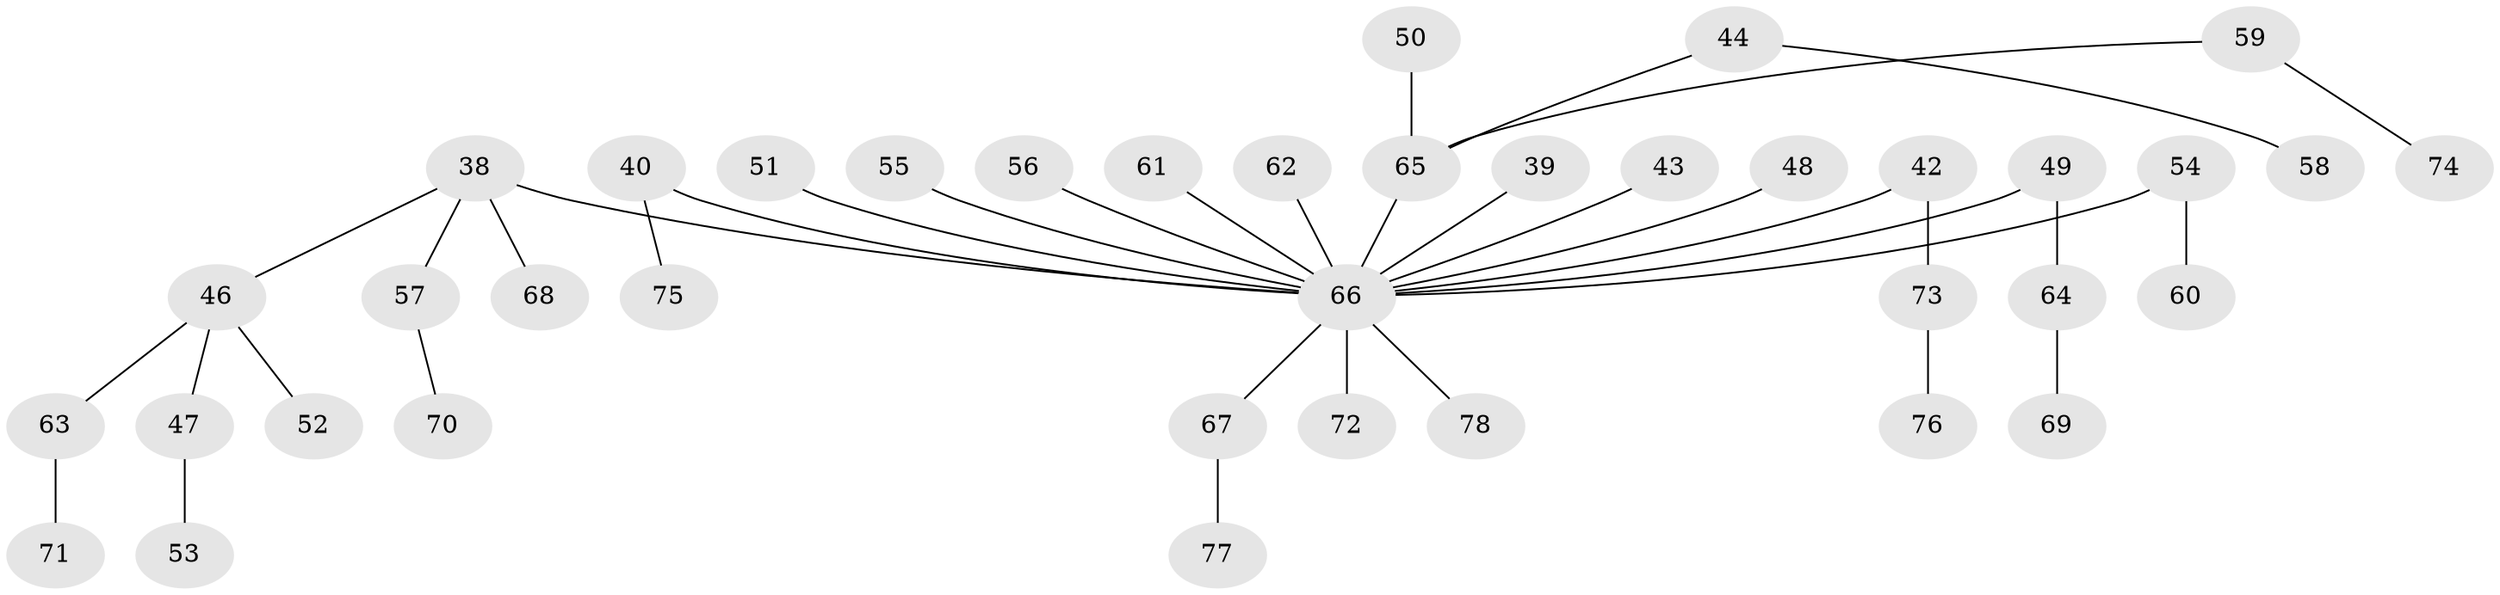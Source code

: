 // original degree distribution, {8: 0.01282051282051282, 5: 0.02564102564102564, 4: 0.0641025641025641, 7: 0.01282051282051282, 1: 0.5, 2: 0.2948717948717949, 3: 0.07692307692307693, 6: 0.01282051282051282}
// Generated by graph-tools (version 1.1) at 2025/53/03/09/25 04:53:32]
// undirected, 39 vertices, 38 edges
graph export_dot {
graph [start="1"]
  node [color=gray90,style=filled];
  38;
  39;
  40 [super="+29"];
  42;
  43;
  44;
  46;
  47;
  48;
  49 [super="+25"];
  50;
  51;
  52;
  53;
  54;
  55;
  56 [super="+4+15+32"];
  57;
  58;
  59;
  60;
  61;
  62;
  63;
  64;
  65 [super="+14+19+21+41+27+28"];
  66 [super="+18+45+31+33+34+35+36+37"];
  67;
  68;
  69;
  70;
  71;
  72;
  73;
  74;
  75;
  76;
  77;
  78;
  38 -- 46;
  38 -- 57;
  38 -- 68;
  38 -- 66;
  39 -- 66;
  40 -- 75;
  40 -- 66;
  42 -- 73;
  42 -- 66;
  43 -- 66;
  44 -- 58;
  44 -- 65;
  46 -- 47;
  46 -- 52;
  46 -- 63;
  47 -- 53;
  48 -- 66;
  49 -- 64;
  49 -- 66;
  50 -- 65;
  51 -- 66;
  54 -- 60;
  54 -- 66;
  55 -- 66;
  56 -- 66;
  57 -- 70;
  59 -- 74;
  59 -- 65;
  61 -- 66;
  62 -- 66;
  63 -- 71;
  64 -- 69;
  65 -- 66;
  66 -- 72;
  66 -- 67;
  66 -- 78;
  67 -- 77;
  73 -- 76;
}
